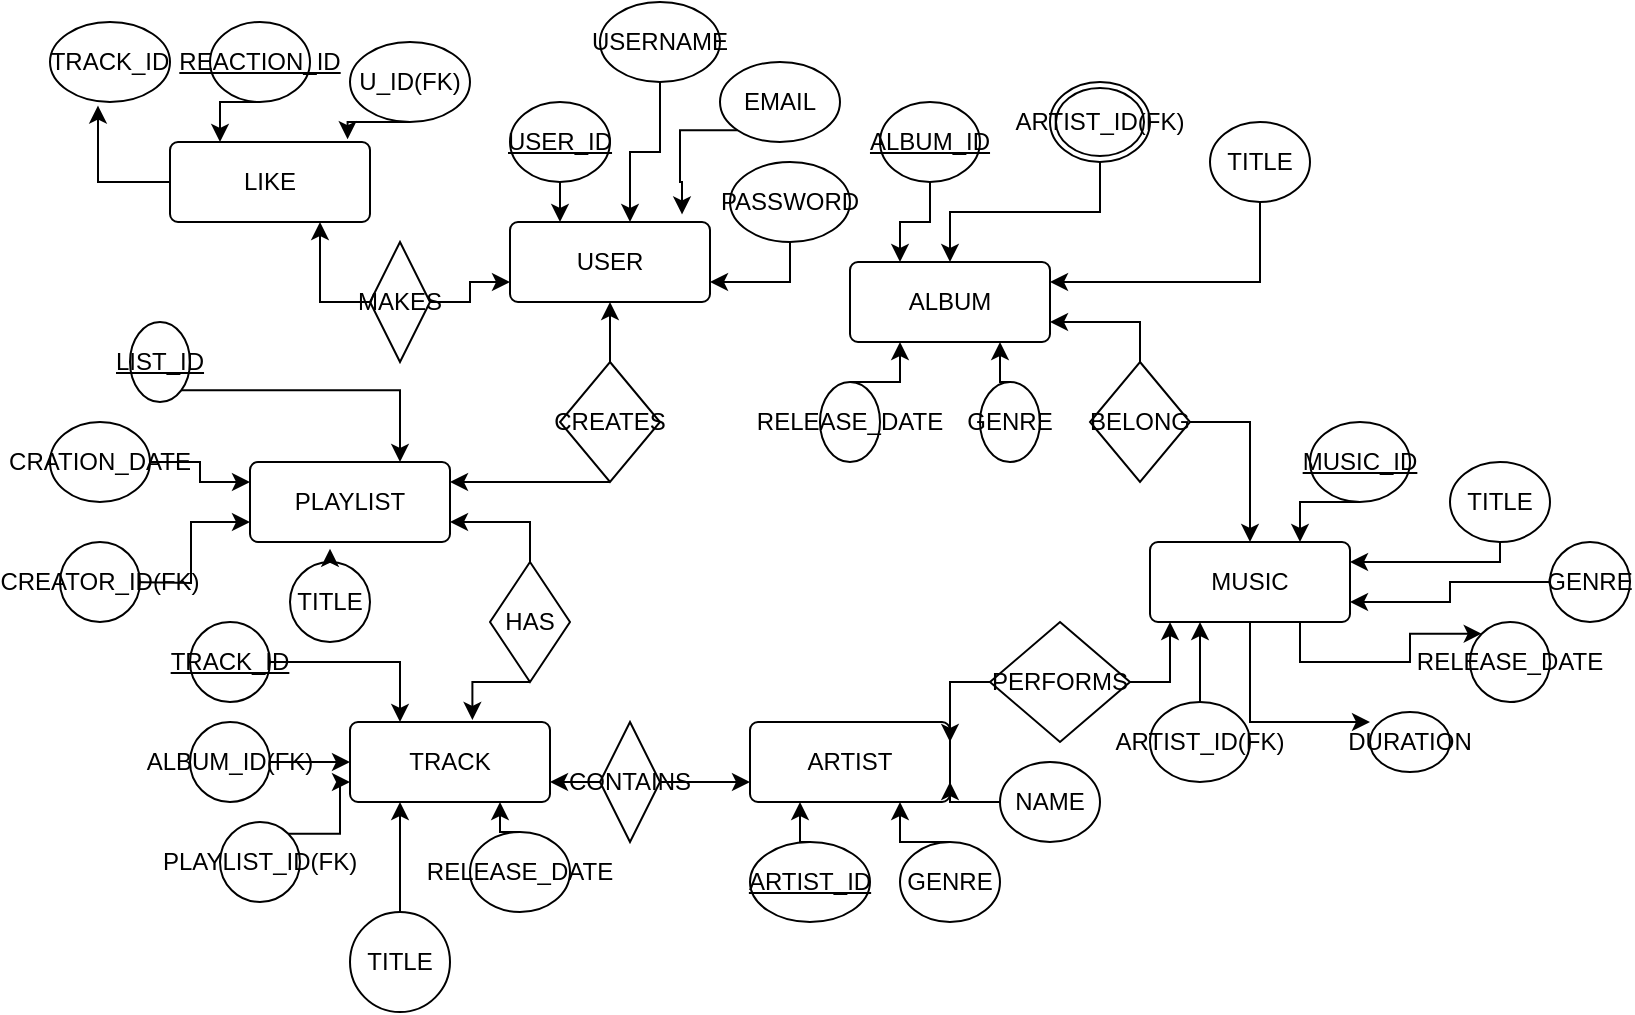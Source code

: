 <mxfile version="24.8.0">
  <diagram name="Page-1" id="QHyJZA4jIgTlIjBcwvyw">
    <mxGraphModel dx="1900" dy="557" grid="1" gridSize="10" guides="1" tooltips="1" connect="1" arrows="1" fold="1" page="1" pageScale="1" pageWidth="850" pageHeight="1100" math="0" shadow="0">
      <root>
        <mxCell id="0" />
        <mxCell id="1" parent="0" />
        <mxCell id="G0_yMBO_KLPdJ06kZx4G-1" value="USER" style="rounded=1;arcSize=10;whiteSpace=wrap;html=1;align=center;" vertex="1" parent="1">
          <mxGeometry x="240" y="120" width="100" height="40" as="geometry" />
        </mxCell>
        <mxCell id="G0_yMBO_KLPdJ06kZx4G-3" value="TRACK" style="rounded=1;arcSize=10;whiteSpace=wrap;html=1;align=center;" vertex="1" parent="1">
          <mxGeometry x="160" y="370" width="100" height="40" as="geometry" />
        </mxCell>
        <mxCell id="G0_yMBO_KLPdJ06kZx4G-4" value="PLAYLIST" style="rounded=1;arcSize=10;whiteSpace=wrap;html=1;align=center;" vertex="1" parent="1">
          <mxGeometry x="110" y="240" width="100" height="40" as="geometry" />
        </mxCell>
        <mxCell id="G0_yMBO_KLPdJ06kZx4G-84" style="edgeStyle=orthogonalEdgeStyle;rounded=0;orthogonalLoop=1;jettySize=auto;html=1;exitX=0.75;exitY=1;exitDx=0;exitDy=0;entryX=0;entryY=0;entryDx=0;entryDy=0;" edge="1" parent="1" source="G0_yMBO_KLPdJ06kZx4G-5" target="G0_yMBO_KLPdJ06kZx4G-77">
          <mxGeometry relative="1" as="geometry" />
        </mxCell>
        <mxCell id="G0_yMBO_KLPdJ06kZx4G-5" value="MUSIC" style="rounded=1;arcSize=10;whiteSpace=wrap;html=1;align=center;" vertex="1" parent="1">
          <mxGeometry x="560" y="280" width="100" height="40" as="geometry" />
        </mxCell>
        <mxCell id="G0_yMBO_KLPdJ06kZx4G-6" value="ARTIST" style="rounded=1;arcSize=10;whiteSpace=wrap;html=1;align=center;" vertex="1" parent="1">
          <mxGeometry x="360" y="370" width="100" height="40" as="geometry" />
        </mxCell>
        <mxCell id="G0_yMBO_KLPdJ06kZx4G-8" value="ALBUM" style="rounded=1;arcSize=10;whiteSpace=wrap;html=1;align=center;" vertex="1" parent="1">
          <mxGeometry x="410" y="140" width="100" height="40" as="geometry" />
        </mxCell>
        <mxCell id="G0_yMBO_KLPdJ06kZx4G-10" value="LIKE" style="rounded=1;arcSize=10;whiteSpace=wrap;html=1;align=center;" vertex="1" parent="1">
          <mxGeometry x="70" y="80" width="100" height="40" as="geometry" />
        </mxCell>
        <mxCell id="G0_yMBO_KLPdJ06kZx4G-19" style="edgeStyle=orthogonalEdgeStyle;rounded=0;orthogonalLoop=1;jettySize=auto;html=1;exitX=0;exitY=0.5;exitDx=0;exitDy=0;entryX=0.75;entryY=1;entryDx=0;entryDy=0;" edge="1" parent="1" source="G0_yMBO_KLPdJ06kZx4G-11" target="G0_yMBO_KLPdJ06kZx4G-10">
          <mxGeometry relative="1" as="geometry" />
        </mxCell>
        <mxCell id="G0_yMBO_KLPdJ06kZx4G-20" style="edgeStyle=orthogonalEdgeStyle;rounded=0;orthogonalLoop=1;jettySize=auto;html=1;exitX=1;exitY=0.5;exitDx=0;exitDy=0;entryX=0;entryY=0.75;entryDx=0;entryDy=0;" edge="1" parent="1" source="G0_yMBO_KLPdJ06kZx4G-11" target="G0_yMBO_KLPdJ06kZx4G-1">
          <mxGeometry relative="1" as="geometry" />
        </mxCell>
        <mxCell id="G0_yMBO_KLPdJ06kZx4G-11" value="MAKES" style="shape=rhombus;perimeter=rhombusPerimeter;whiteSpace=wrap;html=1;align=center;" vertex="1" parent="1">
          <mxGeometry x="170" y="130" width="30" height="60" as="geometry" />
        </mxCell>
        <mxCell id="G0_yMBO_KLPdJ06kZx4G-25" style="edgeStyle=orthogonalEdgeStyle;rounded=0;orthogonalLoop=1;jettySize=auto;html=1;exitX=0.5;exitY=0;exitDx=0;exitDy=0;entryX=1;entryY=0.75;entryDx=0;entryDy=0;" edge="1" parent="1" source="G0_yMBO_KLPdJ06kZx4G-12" target="G0_yMBO_KLPdJ06kZx4G-4">
          <mxGeometry relative="1" as="geometry" />
        </mxCell>
        <mxCell id="G0_yMBO_KLPdJ06kZx4G-12" value="HAS" style="shape=rhombus;perimeter=rhombusPerimeter;whiteSpace=wrap;html=1;align=center;" vertex="1" parent="1">
          <mxGeometry x="230" y="290" width="40" height="60" as="geometry" />
        </mxCell>
        <mxCell id="G0_yMBO_KLPdJ06kZx4G-21" style="edgeStyle=orthogonalEdgeStyle;rounded=0;orthogonalLoop=1;jettySize=auto;html=1;exitX=0.5;exitY=0;exitDx=0;exitDy=0;entryX=0.5;entryY=1;entryDx=0;entryDy=0;" edge="1" parent="1" source="G0_yMBO_KLPdJ06kZx4G-13" target="G0_yMBO_KLPdJ06kZx4G-1">
          <mxGeometry relative="1" as="geometry" />
        </mxCell>
        <mxCell id="G0_yMBO_KLPdJ06kZx4G-22" style="edgeStyle=orthogonalEdgeStyle;rounded=0;orthogonalLoop=1;jettySize=auto;html=1;exitX=0.5;exitY=1;exitDx=0;exitDy=0;entryX=1;entryY=0.25;entryDx=0;entryDy=0;" edge="1" parent="1" source="G0_yMBO_KLPdJ06kZx4G-13" target="G0_yMBO_KLPdJ06kZx4G-4">
          <mxGeometry relative="1" as="geometry">
            <Array as="points">
              <mxPoint x="250" y="250" />
              <mxPoint x="250" y="250" />
            </Array>
          </mxGeometry>
        </mxCell>
        <mxCell id="G0_yMBO_KLPdJ06kZx4G-13" value="CREATES" style="shape=rhombus;perimeter=rhombusPerimeter;whiteSpace=wrap;html=1;align=center;" vertex="1" parent="1">
          <mxGeometry x="265" y="190" width="50" height="60" as="geometry" />
        </mxCell>
        <mxCell id="G0_yMBO_KLPdJ06kZx4G-27" style="edgeStyle=orthogonalEdgeStyle;rounded=0;orthogonalLoop=1;jettySize=auto;html=1;exitX=0;exitY=0.5;exitDx=0;exitDy=0;entryX=1;entryY=0.75;entryDx=0;entryDy=0;" edge="1" parent="1" source="G0_yMBO_KLPdJ06kZx4G-14" target="G0_yMBO_KLPdJ06kZx4G-3">
          <mxGeometry relative="1" as="geometry" />
        </mxCell>
        <mxCell id="G0_yMBO_KLPdJ06kZx4G-28" style="edgeStyle=orthogonalEdgeStyle;rounded=0;orthogonalLoop=1;jettySize=auto;html=1;exitX=1;exitY=0.5;exitDx=0;exitDy=0;entryX=0;entryY=0.75;entryDx=0;entryDy=0;" edge="1" parent="1" source="G0_yMBO_KLPdJ06kZx4G-14" target="G0_yMBO_KLPdJ06kZx4G-6">
          <mxGeometry relative="1" as="geometry" />
        </mxCell>
        <mxCell id="G0_yMBO_KLPdJ06kZx4G-14" value="CONTAINS" style="shape=rhombus;perimeter=rhombusPerimeter;whiteSpace=wrap;html=1;align=center;" vertex="1" parent="1">
          <mxGeometry x="285" y="370" width="30" height="60" as="geometry" />
        </mxCell>
        <mxCell id="G0_yMBO_KLPdJ06kZx4G-31" style="edgeStyle=orthogonalEdgeStyle;rounded=0;orthogonalLoop=1;jettySize=auto;html=1;exitX=1;exitY=0.5;exitDx=0;exitDy=0;entryX=0.5;entryY=0;entryDx=0;entryDy=0;" edge="1" parent="1" source="G0_yMBO_KLPdJ06kZx4G-17" target="G0_yMBO_KLPdJ06kZx4G-5">
          <mxGeometry relative="1" as="geometry" />
        </mxCell>
        <mxCell id="G0_yMBO_KLPdJ06kZx4G-32" style="edgeStyle=orthogonalEdgeStyle;rounded=0;orthogonalLoop=1;jettySize=auto;html=1;exitX=0.5;exitY=0;exitDx=0;exitDy=0;entryX=1;entryY=0.75;entryDx=0;entryDy=0;" edge="1" parent="1" source="G0_yMBO_KLPdJ06kZx4G-17" target="G0_yMBO_KLPdJ06kZx4G-8">
          <mxGeometry relative="1" as="geometry" />
        </mxCell>
        <mxCell id="G0_yMBO_KLPdJ06kZx4G-17" value="BELONG" style="shape=rhombus;perimeter=rhombusPerimeter;whiteSpace=wrap;html=1;align=center;" vertex="1" parent="1">
          <mxGeometry x="530" y="190" width="50" height="60" as="geometry" />
        </mxCell>
        <mxCell id="G0_yMBO_KLPdJ06kZx4G-29" style="edgeStyle=orthogonalEdgeStyle;rounded=0;orthogonalLoop=1;jettySize=auto;html=1;exitX=0;exitY=0.5;exitDx=0;exitDy=0;entryX=1;entryY=0.25;entryDx=0;entryDy=0;" edge="1" parent="1" source="G0_yMBO_KLPdJ06kZx4G-18" target="G0_yMBO_KLPdJ06kZx4G-6">
          <mxGeometry relative="1" as="geometry" />
        </mxCell>
        <mxCell id="G0_yMBO_KLPdJ06kZx4G-18" value="PERFORMS" style="shape=rhombus;perimeter=rhombusPerimeter;whiteSpace=wrap;html=1;align=center;" vertex="1" parent="1">
          <mxGeometry x="480" y="320" width="70" height="60" as="geometry" />
        </mxCell>
        <mxCell id="G0_yMBO_KLPdJ06kZx4G-26" style="edgeStyle=orthogonalEdgeStyle;rounded=0;orthogonalLoop=1;jettySize=auto;html=1;exitX=0.5;exitY=1;exitDx=0;exitDy=0;entryX=0.612;entryY=-0.025;entryDx=0;entryDy=0;entryPerimeter=0;" edge="1" parent="1" source="G0_yMBO_KLPdJ06kZx4G-12" target="G0_yMBO_KLPdJ06kZx4G-3">
          <mxGeometry relative="1" as="geometry" />
        </mxCell>
        <mxCell id="G0_yMBO_KLPdJ06kZx4G-30" style="edgeStyle=orthogonalEdgeStyle;rounded=0;orthogonalLoop=1;jettySize=auto;html=1;exitX=1;exitY=0.5;exitDx=0;exitDy=0;entryX=0.1;entryY=1;entryDx=0;entryDy=0;entryPerimeter=0;" edge="1" parent="1" source="G0_yMBO_KLPdJ06kZx4G-18" target="G0_yMBO_KLPdJ06kZx4G-5">
          <mxGeometry relative="1" as="geometry" />
        </mxCell>
        <mxCell id="G0_yMBO_KLPdJ06kZx4G-33" value="U_ID(FK)" style="ellipse;whiteSpace=wrap;html=1;align=center;" vertex="1" parent="1">
          <mxGeometry x="160" y="30" width="60" height="40" as="geometry" />
        </mxCell>
        <mxCell id="G0_yMBO_KLPdJ06kZx4G-34" value="TRACK_ID" style="ellipse;whiteSpace=wrap;html=1;align=center;" vertex="1" parent="1">
          <mxGeometry x="10" y="20" width="60" height="40" as="geometry" />
        </mxCell>
        <mxCell id="G0_yMBO_KLPdJ06kZx4G-41" style="edgeStyle=orthogonalEdgeStyle;rounded=0;orthogonalLoop=1;jettySize=auto;html=1;exitX=0.5;exitY=1;exitDx=0;exitDy=0;entryX=0.25;entryY=0;entryDx=0;entryDy=0;" edge="1" parent="1" source="G0_yMBO_KLPdJ06kZx4G-35" target="G0_yMBO_KLPdJ06kZx4G-10">
          <mxGeometry relative="1" as="geometry" />
        </mxCell>
        <mxCell id="G0_yMBO_KLPdJ06kZx4G-35" value="REACTION_ID" style="ellipse;whiteSpace=wrap;html=1;align=center;fontStyle=4;" vertex="1" parent="1">
          <mxGeometry x="90" y="20" width="50" height="40" as="geometry" />
        </mxCell>
        <mxCell id="G0_yMBO_KLPdJ06kZx4G-43" style="edgeStyle=orthogonalEdgeStyle;rounded=0;orthogonalLoop=1;jettySize=auto;html=1;exitX=0.5;exitY=1;exitDx=0;exitDy=0;entryX=0.25;entryY=0;entryDx=0;entryDy=0;" edge="1" parent="1" source="G0_yMBO_KLPdJ06kZx4G-36" target="G0_yMBO_KLPdJ06kZx4G-1">
          <mxGeometry relative="1" as="geometry" />
        </mxCell>
        <mxCell id="G0_yMBO_KLPdJ06kZx4G-36" value="USER_ID" style="ellipse;whiteSpace=wrap;html=1;align=center;fontStyle=4;" vertex="1" parent="1">
          <mxGeometry x="240" y="60" width="50" height="40" as="geometry" />
        </mxCell>
        <mxCell id="G0_yMBO_KLPdJ06kZx4G-37" value="USERNAME" style="ellipse;whiteSpace=wrap;html=1;align=center;" vertex="1" parent="1">
          <mxGeometry x="285" y="10" width="60" height="40" as="geometry" />
        </mxCell>
        <mxCell id="G0_yMBO_KLPdJ06kZx4G-38" value="EMAIL" style="ellipse;whiteSpace=wrap;html=1;align=center;" vertex="1" parent="1">
          <mxGeometry x="345" y="40" width="60" height="40" as="geometry" />
        </mxCell>
        <mxCell id="G0_yMBO_KLPdJ06kZx4G-47" style="edgeStyle=orthogonalEdgeStyle;rounded=0;orthogonalLoop=1;jettySize=auto;html=1;exitX=0.5;exitY=1;exitDx=0;exitDy=0;entryX=1;entryY=0.75;entryDx=0;entryDy=0;" edge="1" parent="1" source="G0_yMBO_KLPdJ06kZx4G-39" target="G0_yMBO_KLPdJ06kZx4G-1">
          <mxGeometry relative="1" as="geometry" />
        </mxCell>
        <mxCell id="G0_yMBO_KLPdJ06kZx4G-39" value="PASSWORD" style="ellipse;whiteSpace=wrap;html=1;align=center;" vertex="1" parent="1">
          <mxGeometry x="350" y="90" width="60" height="40" as="geometry" />
        </mxCell>
        <mxCell id="G0_yMBO_KLPdJ06kZx4G-40" style="edgeStyle=orthogonalEdgeStyle;rounded=0;orthogonalLoop=1;jettySize=auto;html=1;exitX=0;exitY=0.5;exitDx=0;exitDy=0;entryX=0.4;entryY=1.045;entryDx=0;entryDy=0;entryPerimeter=0;" edge="1" parent="1" source="G0_yMBO_KLPdJ06kZx4G-10" target="G0_yMBO_KLPdJ06kZx4G-34">
          <mxGeometry relative="1" as="geometry" />
        </mxCell>
        <mxCell id="G0_yMBO_KLPdJ06kZx4G-42" style="edgeStyle=orthogonalEdgeStyle;rounded=0;orthogonalLoop=1;jettySize=auto;html=1;exitX=0.5;exitY=1;exitDx=0;exitDy=0;entryX=0.888;entryY=-0.035;entryDx=0;entryDy=0;entryPerimeter=0;" edge="1" parent="1" source="G0_yMBO_KLPdJ06kZx4G-33" target="G0_yMBO_KLPdJ06kZx4G-10">
          <mxGeometry relative="1" as="geometry" />
        </mxCell>
        <mxCell id="G0_yMBO_KLPdJ06kZx4G-44" style="edgeStyle=orthogonalEdgeStyle;rounded=0;orthogonalLoop=1;jettySize=auto;html=1;exitX=0.5;exitY=1;exitDx=0;exitDy=0;entryX=0.6;entryY=0;entryDx=0;entryDy=0;entryPerimeter=0;" edge="1" parent="1" source="G0_yMBO_KLPdJ06kZx4G-37" target="G0_yMBO_KLPdJ06kZx4G-1">
          <mxGeometry relative="1" as="geometry" />
        </mxCell>
        <mxCell id="G0_yMBO_KLPdJ06kZx4G-45" style="edgeStyle=orthogonalEdgeStyle;rounded=0;orthogonalLoop=1;jettySize=auto;html=1;exitX=0;exitY=1;exitDx=0;exitDy=0;entryX=0.86;entryY=-0.095;entryDx=0;entryDy=0;entryPerimeter=0;" edge="1" parent="1" source="G0_yMBO_KLPdJ06kZx4G-38" target="G0_yMBO_KLPdJ06kZx4G-1">
          <mxGeometry relative="1" as="geometry" />
        </mxCell>
        <mxCell id="G0_yMBO_KLPdJ06kZx4G-53" style="edgeStyle=orthogonalEdgeStyle;rounded=0;orthogonalLoop=1;jettySize=auto;html=1;exitX=0.5;exitY=1;exitDx=0;exitDy=0;entryX=0.25;entryY=0;entryDx=0;entryDy=0;" edge="1" parent="1" source="G0_yMBO_KLPdJ06kZx4G-48" target="G0_yMBO_KLPdJ06kZx4G-8">
          <mxGeometry relative="1" as="geometry" />
        </mxCell>
        <mxCell id="G0_yMBO_KLPdJ06kZx4G-48" value="ALBUM_ID" style="ellipse;whiteSpace=wrap;html=1;align=center;fontStyle=4;" vertex="1" parent="1">
          <mxGeometry x="425" y="60" width="50" height="40" as="geometry" />
        </mxCell>
        <mxCell id="G0_yMBO_KLPdJ06kZx4G-54" style="edgeStyle=orthogonalEdgeStyle;rounded=0;orthogonalLoop=1;jettySize=auto;html=1;exitX=0.5;exitY=1;exitDx=0;exitDy=0;entryX=0.5;entryY=0;entryDx=0;entryDy=0;" edge="1" parent="1" source="G0_yMBO_KLPdJ06kZx4G-49" target="G0_yMBO_KLPdJ06kZx4G-8">
          <mxGeometry relative="1" as="geometry" />
        </mxCell>
        <mxCell id="G0_yMBO_KLPdJ06kZx4G-49" value="ARTIST_ID(FK)" style="ellipse;shape=doubleEllipse;margin=3;whiteSpace=wrap;html=1;align=center;" vertex="1" parent="1">
          <mxGeometry x="510" y="50" width="50" height="40" as="geometry" />
        </mxCell>
        <mxCell id="G0_yMBO_KLPdJ06kZx4G-55" style="edgeStyle=orthogonalEdgeStyle;rounded=0;orthogonalLoop=1;jettySize=auto;html=1;exitX=0.5;exitY=1;exitDx=0;exitDy=0;entryX=1;entryY=0.25;entryDx=0;entryDy=0;" edge="1" parent="1" source="G0_yMBO_KLPdJ06kZx4G-50" target="G0_yMBO_KLPdJ06kZx4G-8">
          <mxGeometry relative="1" as="geometry" />
        </mxCell>
        <mxCell id="G0_yMBO_KLPdJ06kZx4G-50" value="TITLE" style="ellipse;whiteSpace=wrap;html=1;align=center;" vertex="1" parent="1">
          <mxGeometry x="590" y="70" width="50" height="40" as="geometry" />
        </mxCell>
        <mxCell id="G0_yMBO_KLPdJ06kZx4G-56" style="edgeStyle=orthogonalEdgeStyle;rounded=0;orthogonalLoop=1;jettySize=auto;html=1;exitX=0.5;exitY=0;exitDx=0;exitDy=0;entryX=0.25;entryY=1;entryDx=0;entryDy=0;" edge="1" parent="1" source="G0_yMBO_KLPdJ06kZx4G-51" target="G0_yMBO_KLPdJ06kZx4G-8">
          <mxGeometry relative="1" as="geometry" />
        </mxCell>
        <mxCell id="G0_yMBO_KLPdJ06kZx4G-51" value="RELEASE_DATE" style="ellipse;whiteSpace=wrap;html=1;align=center;" vertex="1" parent="1">
          <mxGeometry x="395" y="200" width="30" height="40" as="geometry" />
        </mxCell>
        <mxCell id="G0_yMBO_KLPdJ06kZx4G-57" style="edgeStyle=orthogonalEdgeStyle;rounded=0;orthogonalLoop=1;jettySize=auto;html=1;exitX=0.5;exitY=0;exitDx=0;exitDy=0;entryX=0.75;entryY=1;entryDx=0;entryDy=0;" edge="1" parent="1" source="G0_yMBO_KLPdJ06kZx4G-52" target="G0_yMBO_KLPdJ06kZx4G-8">
          <mxGeometry relative="1" as="geometry" />
        </mxCell>
        <mxCell id="G0_yMBO_KLPdJ06kZx4G-52" value="GENRE" style="ellipse;whiteSpace=wrap;html=1;align=center;" vertex="1" parent="1">
          <mxGeometry x="475" y="200" width="30" height="40" as="geometry" />
        </mxCell>
        <mxCell id="G0_yMBO_KLPdJ06kZx4G-61" style="edgeStyle=orthogonalEdgeStyle;rounded=0;orthogonalLoop=1;jettySize=auto;html=1;exitX=0.5;exitY=0;exitDx=0;exitDy=0;entryX=0.25;entryY=1;entryDx=0;entryDy=0;" edge="1" parent="1" source="G0_yMBO_KLPdJ06kZx4G-58" target="G0_yMBO_KLPdJ06kZx4G-6">
          <mxGeometry relative="1" as="geometry" />
        </mxCell>
        <mxCell id="G0_yMBO_KLPdJ06kZx4G-58" value="ARTIST_ID" style="ellipse;whiteSpace=wrap;html=1;align=center;fontStyle=4;" vertex="1" parent="1">
          <mxGeometry x="360" y="430" width="60" height="40" as="geometry" />
        </mxCell>
        <mxCell id="G0_yMBO_KLPdJ06kZx4G-62" style="edgeStyle=orthogonalEdgeStyle;rounded=0;orthogonalLoop=1;jettySize=auto;html=1;exitX=0.5;exitY=0;exitDx=0;exitDy=0;entryX=0.75;entryY=1;entryDx=0;entryDy=0;" edge="1" parent="1" source="G0_yMBO_KLPdJ06kZx4G-59" target="G0_yMBO_KLPdJ06kZx4G-6">
          <mxGeometry relative="1" as="geometry" />
        </mxCell>
        <mxCell id="G0_yMBO_KLPdJ06kZx4G-59" value="GENRE" style="ellipse;whiteSpace=wrap;html=1;align=center;" vertex="1" parent="1">
          <mxGeometry x="435" y="430" width="50" height="40" as="geometry" />
        </mxCell>
        <mxCell id="G0_yMBO_KLPdJ06kZx4G-63" style="edgeStyle=orthogonalEdgeStyle;rounded=0;orthogonalLoop=1;jettySize=auto;html=1;exitX=0;exitY=0.5;exitDx=0;exitDy=0;entryX=1;entryY=0.75;entryDx=0;entryDy=0;" edge="1" parent="1" source="G0_yMBO_KLPdJ06kZx4G-60" target="G0_yMBO_KLPdJ06kZx4G-6">
          <mxGeometry relative="1" as="geometry" />
        </mxCell>
        <mxCell id="G0_yMBO_KLPdJ06kZx4G-60" value="NAME" style="ellipse;whiteSpace=wrap;html=1;align=center;" vertex="1" parent="1">
          <mxGeometry x="485" y="390" width="50" height="40" as="geometry" />
        </mxCell>
        <mxCell id="G0_yMBO_KLPdJ06kZx4G-69" style="edgeStyle=orthogonalEdgeStyle;rounded=0;orthogonalLoop=1;jettySize=auto;html=1;exitX=1;exitY=0.5;exitDx=0;exitDy=0;entryX=0.25;entryY=0;entryDx=0;entryDy=0;" edge="1" parent="1" source="G0_yMBO_KLPdJ06kZx4G-64" target="G0_yMBO_KLPdJ06kZx4G-3">
          <mxGeometry relative="1" as="geometry" />
        </mxCell>
        <mxCell id="G0_yMBO_KLPdJ06kZx4G-64" value="TRACK_ID" style="ellipse;whiteSpace=wrap;html=1;align=center;fontStyle=4;" vertex="1" parent="1">
          <mxGeometry x="80" y="320" width="40" height="40" as="geometry" />
        </mxCell>
        <mxCell id="G0_yMBO_KLPdJ06kZx4G-70" style="edgeStyle=orthogonalEdgeStyle;rounded=0;orthogonalLoop=1;jettySize=auto;html=1;exitX=1;exitY=0.5;exitDx=0;exitDy=0;entryX=0;entryY=0.5;entryDx=0;entryDy=0;" edge="1" parent="1" source="G0_yMBO_KLPdJ06kZx4G-65" target="G0_yMBO_KLPdJ06kZx4G-3">
          <mxGeometry relative="1" as="geometry" />
        </mxCell>
        <mxCell id="G0_yMBO_KLPdJ06kZx4G-65" value="ALBUM_ID(FK)" style="ellipse;whiteSpace=wrap;html=1;align=center;" vertex="1" parent="1">
          <mxGeometry x="80" y="370" width="40" height="40" as="geometry" />
        </mxCell>
        <mxCell id="G0_yMBO_KLPdJ06kZx4G-71" style="edgeStyle=orthogonalEdgeStyle;rounded=0;orthogonalLoop=1;jettySize=auto;html=1;exitX=1;exitY=0;exitDx=0;exitDy=0;entryX=0;entryY=0.75;entryDx=0;entryDy=0;" edge="1" parent="1" source="G0_yMBO_KLPdJ06kZx4G-66" target="G0_yMBO_KLPdJ06kZx4G-3">
          <mxGeometry relative="1" as="geometry" />
        </mxCell>
        <mxCell id="G0_yMBO_KLPdJ06kZx4G-66" value="PLAYLIST_ID(FK)" style="ellipse;whiteSpace=wrap;html=1;align=center;" vertex="1" parent="1">
          <mxGeometry x="95" y="420" width="40" height="40" as="geometry" />
        </mxCell>
        <mxCell id="G0_yMBO_KLPdJ06kZx4G-72" style="edgeStyle=orthogonalEdgeStyle;rounded=0;orthogonalLoop=1;jettySize=auto;html=1;exitX=0.5;exitY=0;exitDx=0;exitDy=0;entryX=0.25;entryY=1;entryDx=0;entryDy=0;" edge="1" parent="1" source="G0_yMBO_KLPdJ06kZx4G-67" target="G0_yMBO_KLPdJ06kZx4G-3">
          <mxGeometry relative="1" as="geometry" />
        </mxCell>
        <mxCell id="G0_yMBO_KLPdJ06kZx4G-67" value="TITLE" style="ellipse;whiteSpace=wrap;html=1;align=center;" vertex="1" parent="1">
          <mxGeometry x="160" y="465" width="50" height="50" as="geometry" />
        </mxCell>
        <mxCell id="G0_yMBO_KLPdJ06kZx4G-73" style="edgeStyle=orthogonalEdgeStyle;rounded=0;orthogonalLoop=1;jettySize=auto;html=1;exitX=0.5;exitY=0;exitDx=0;exitDy=0;entryX=0.75;entryY=1;entryDx=0;entryDy=0;" edge="1" parent="1" source="G0_yMBO_KLPdJ06kZx4G-68" target="G0_yMBO_KLPdJ06kZx4G-3">
          <mxGeometry relative="1" as="geometry" />
        </mxCell>
        <mxCell id="G0_yMBO_KLPdJ06kZx4G-68" value="RELEASE_DATE" style="ellipse;whiteSpace=wrap;html=1;align=center;" vertex="1" parent="1">
          <mxGeometry x="220" y="425" width="50" height="40" as="geometry" />
        </mxCell>
        <mxCell id="G0_yMBO_KLPdJ06kZx4G-80" style="edgeStyle=orthogonalEdgeStyle;rounded=0;orthogonalLoop=1;jettySize=auto;html=1;exitX=0.5;exitY=1;exitDx=0;exitDy=0;entryX=0.75;entryY=0;entryDx=0;entryDy=0;" edge="1" parent="1" source="G0_yMBO_KLPdJ06kZx4G-74" target="G0_yMBO_KLPdJ06kZx4G-5">
          <mxGeometry relative="1" as="geometry" />
        </mxCell>
        <mxCell id="G0_yMBO_KLPdJ06kZx4G-74" value="MUSIC_ID" style="ellipse;whiteSpace=wrap;html=1;align=center;fontStyle=4;" vertex="1" parent="1">
          <mxGeometry x="640" y="220" width="50" height="40" as="geometry" />
        </mxCell>
        <mxCell id="G0_yMBO_KLPdJ06kZx4G-81" style="edgeStyle=orthogonalEdgeStyle;rounded=0;orthogonalLoop=1;jettySize=auto;html=1;exitX=0.5;exitY=1;exitDx=0;exitDy=0;entryX=1;entryY=0.25;entryDx=0;entryDy=0;" edge="1" parent="1" source="G0_yMBO_KLPdJ06kZx4G-75" target="G0_yMBO_KLPdJ06kZx4G-5">
          <mxGeometry relative="1" as="geometry">
            <mxPoint x="735" y="290" as="targetPoint" />
            <Array as="points">
              <mxPoint x="735" y="290" />
            </Array>
          </mxGeometry>
        </mxCell>
        <mxCell id="G0_yMBO_KLPdJ06kZx4G-75" value="TITLE" style="ellipse;whiteSpace=wrap;html=1;align=center;" vertex="1" parent="1">
          <mxGeometry x="710" y="240" width="50" height="40" as="geometry" />
        </mxCell>
        <mxCell id="G0_yMBO_KLPdJ06kZx4G-83" style="edgeStyle=orthogonalEdgeStyle;rounded=0;orthogonalLoop=1;jettySize=auto;html=1;exitX=0;exitY=0.5;exitDx=0;exitDy=0;entryX=1;entryY=0.75;entryDx=0;entryDy=0;" edge="1" parent="1" source="G0_yMBO_KLPdJ06kZx4G-76" target="G0_yMBO_KLPdJ06kZx4G-5">
          <mxGeometry relative="1" as="geometry" />
        </mxCell>
        <mxCell id="G0_yMBO_KLPdJ06kZx4G-76" value="GENRE" style="ellipse;whiteSpace=wrap;html=1;align=center;" vertex="1" parent="1">
          <mxGeometry x="760" y="280" width="40" height="40" as="geometry" />
        </mxCell>
        <mxCell id="G0_yMBO_KLPdJ06kZx4G-77" value="RELEASE_DATE" style="ellipse;whiteSpace=wrap;html=1;align=center;" vertex="1" parent="1">
          <mxGeometry x="720" y="320" width="40" height="40" as="geometry" />
        </mxCell>
        <mxCell id="G0_yMBO_KLPdJ06kZx4G-78" value="DURATION" style="ellipse;whiteSpace=wrap;html=1;align=center;" vertex="1" parent="1">
          <mxGeometry x="670" y="365" width="40" height="30" as="geometry" />
        </mxCell>
        <mxCell id="G0_yMBO_KLPdJ06kZx4G-85" style="edgeStyle=orthogonalEdgeStyle;rounded=0;orthogonalLoop=1;jettySize=auto;html=1;exitX=0.5;exitY=0;exitDx=0;exitDy=0;entryX=0.25;entryY=1;entryDx=0;entryDy=0;" edge="1" parent="1" source="G0_yMBO_KLPdJ06kZx4G-79" target="G0_yMBO_KLPdJ06kZx4G-5">
          <mxGeometry relative="1" as="geometry" />
        </mxCell>
        <mxCell id="G0_yMBO_KLPdJ06kZx4G-79" value="ARTIST_ID(FK)" style="ellipse;whiteSpace=wrap;html=1;align=center;" vertex="1" parent="1">
          <mxGeometry x="560" y="360" width="50" height="40" as="geometry" />
        </mxCell>
        <mxCell id="G0_yMBO_KLPdJ06kZx4G-87" style="edgeStyle=orthogonalEdgeStyle;rounded=0;orthogonalLoop=1;jettySize=auto;html=1;exitX=0.5;exitY=1;exitDx=0;exitDy=0;entryX=0;entryY=0.167;entryDx=0;entryDy=0;entryPerimeter=0;" edge="1" parent="1" source="G0_yMBO_KLPdJ06kZx4G-5" target="G0_yMBO_KLPdJ06kZx4G-78">
          <mxGeometry relative="1" as="geometry" />
        </mxCell>
        <mxCell id="G0_yMBO_KLPdJ06kZx4G-92" style="edgeStyle=orthogonalEdgeStyle;rounded=0;orthogonalLoop=1;jettySize=auto;html=1;exitX=1;exitY=1;exitDx=0;exitDy=0;entryX=0.75;entryY=0;entryDx=0;entryDy=0;" edge="1" parent="1" source="G0_yMBO_KLPdJ06kZx4G-88" target="G0_yMBO_KLPdJ06kZx4G-4">
          <mxGeometry relative="1" as="geometry" />
        </mxCell>
        <mxCell id="G0_yMBO_KLPdJ06kZx4G-88" value="LIST_ID" style="ellipse;whiteSpace=wrap;html=1;align=center;fontStyle=4;" vertex="1" parent="1">
          <mxGeometry x="50" y="170" width="30" height="40" as="geometry" />
        </mxCell>
        <mxCell id="G0_yMBO_KLPdJ06kZx4G-93" style="edgeStyle=orthogonalEdgeStyle;rounded=0;orthogonalLoop=1;jettySize=auto;html=1;exitX=1;exitY=0.5;exitDx=0;exitDy=0;entryX=0;entryY=0.25;entryDx=0;entryDy=0;" edge="1" parent="1" source="G0_yMBO_KLPdJ06kZx4G-89" target="G0_yMBO_KLPdJ06kZx4G-4">
          <mxGeometry relative="1" as="geometry" />
        </mxCell>
        <mxCell id="G0_yMBO_KLPdJ06kZx4G-89" value="CRATION_DATE" style="ellipse;whiteSpace=wrap;html=1;align=center;" vertex="1" parent="1">
          <mxGeometry x="10" y="220" width="50" height="40" as="geometry" />
        </mxCell>
        <mxCell id="G0_yMBO_KLPdJ06kZx4G-94" style="edgeStyle=orthogonalEdgeStyle;rounded=0;orthogonalLoop=1;jettySize=auto;html=1;exitX=1;exitY=0.5;exitDx=0;exitDy=0;entryX=0;entryY=0.75;entryDx=0;entryDy=0;" edge="1" parent="1" target="G0_yMBO_KLPdJ06kZx4G-4">
          <mxGeometry relative="1" as="geometry">
            <mxPoint x="50" y="300" as="sourcePoint" />
          </mxGeometry>
        </mxCell>
        <mxCell id="G0_yMBO_KLPdJ06kZx4G-91" value="TITLE" style="ellipse;whiteSpace=wrap;html=1;align=center;" vertex="1" parent="1">
          <mxGeometry x="130" y="290" width="40" height="40" as="geometry" />
        </mxCell>
        <mxCell id="G0_yMBO_KLPdJ06kZx4G-95" style="edgeStyle=orthogonalEdgeStyle;rounded=0;orthogonalLoop=1;jettySize=auto;html=1;exitX=0.5;exitY=0;exitDx=0;exitDy=0;entryX=0.4;entryY=1.085;entryDx=0;entryDy=0;entryPerimeter=0;" edge="1" parent="1" source="G0_yMBO_KLPdJ06kZx4G-91" target="G0_yMBO_KLPdJ06kZx4G-4">
          <mxGeometry relative="1" as="geometry" />
        </mxCell>
        <mxCell id="G0_yMBO_KLPdJ06kZx4G-96" value="CREATOR_ID(FK)" style="ellipse;whiteSpace=wrap;html=1;align=center;" vertex="1" parent="1">
          <mxGeometry x="15" y="280" width="40" height="40" as="geometry" />
        </mxCell>
      </root>
    </mxGraphModel>
  </diagram>
</mxfile>
